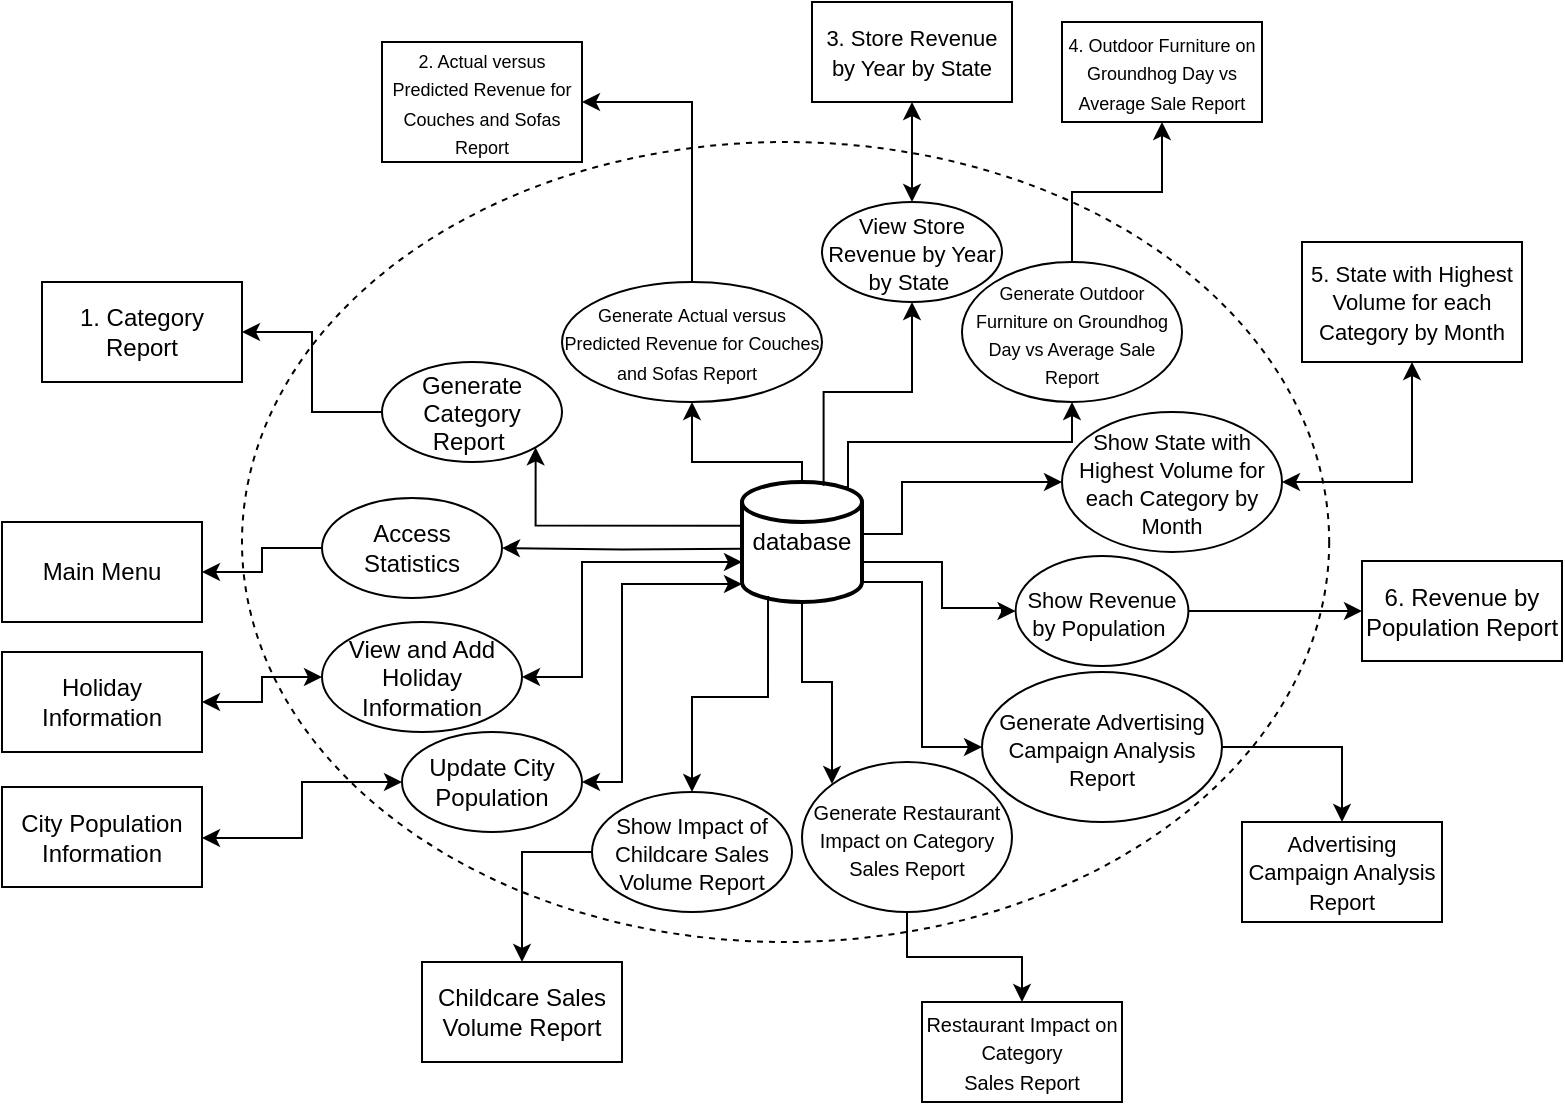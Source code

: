 <mxfile version="14.1.8" type="device"><diagram id="VPliMdNTswfi9I6Zh_3-" name="Page-1"><mxGraphModel dx="981" dy="588" grid="1" gridSize="10" guides="1" tooltips="1" connect="1" arrows="1" fold="1" page="1" pageScale="1" pageWidth="850" pageHeight="1100" math="0" shadow="0"><root><mxCell id="0"/><mxCell id="1" value="Background" style="" parent="0"/><mxCell id="t7FmwI3niDWC-A4EkWdk-2" value="z" style="ellipse;whiteSpace=wrap;html=1;fillColor=none;dashed=1;" vertex="1" parent="1"><mxGeometry x="140" y="270" width="543.59" height="400" as="geometry"/></mxCell><mxCell id="t7FmwI3niDWC-A4EkWdk-1" value="database" style="strokeWidth=2;html=1;shape=mxgraph.flowchart.database;whiteSpace=wrap;" vertex="1" parent="1"><mxGeometry x="390" y="440" width="60" height="60" as="geometry"/></mxCell><mxCell id="t7FmwI3niDWC-A4EkWdk-3" value="DB" parent="0"/><mxCell id="t7FmwI3niDWC-A4EkWdk-26" style="edgeStyle=orthogonalEdgeStyle;rounded=0;orthogonalLoop=1;jettySize=auto;html=1;entryX=1;entryY=0.5;entryDx=0;entryDy=0;startArrow=none;startFill=0;" edge="1" parent="t7FmwI3niDWC-A4EkWdk-3" source="t7FmwI3niDWC-A4EkWdk-13" target="t7FmwI3niDWC-A4EkWdk-25"><mxGeometry relative="1" as="geometry"/></mxCell><mxCell id="t7FmwI3niDWC-A4EkWdk-13" value="&lt;p class=&quot;p1&quot; style=&quot;margin: 0px ; font-stretch: normal ; line-height: normal&quot;&gt;Generate Category Report&lt;span class=&quot;Apple-converted-space&quot;&gt;&amp;nbsp;&lt;/span&gt;&lt;/p&gt;" style="ellipse;whiteSpace=wrap;html=1;fillColor=#ffffff;" vertex="1" parent="t7FmwI3niDWC-A4EkWdk-3"><mxGeometry x="210" y="380" width="90" height="50" as="geometry"/></mxCell><mxCell id="t7FmwI3niDWC-A4EkWdk-19" style="edgeStyle=orthogonalEdgeStyle;rounded=0;orthogonalLoop=1;jettySize=auto;html=1;entryX=1;entryY=0.5;entryDx=0;entryDy=0;" edge="1" parent="t7FmwI3niDWC-A4EkWdk-3" source="t7FmwI3niDWC-A4EkWdk-14" target="t7FmwI3niDWC-A4EkWdk-66"><mxGeometry relative="1" as="geometry"><mxPoint x="150" y="475" as="targetPoint"/></mxGeometry></mxCell><mxCell id="t7FmwI3niDWC-A4EkWdk-14" value="Access Statistics" style="ellipse;whiteSpace=wrap;html=1;fillColor=#ffffff;" vertex="1" parent="t7FmwI3niDWC-A4EkWdk-3"><mxGeometry x="180" y="448" width="90" height="50" as="geometry"/></mxCell><mxCell id="t7FmwI3niDWC-A4EkWdk-35" style="edgeStyle=orthogonalEdgeStyle;rounded=0;orthogonalLoop=1;jettySize=auto;html=1;entryX=1;entryY=0.5;entryDx=0;entryDy=0;startArrow=classic;startFill=1;" edge="1" parent="t7FmwI3niDWC-A4EkWdk-3" source="t7FmwI3niDWC-A4EkWdk-15" target="t7FmwI3niDWC-A4EkWdk-67"><mxGeometry relative="1" as="geometry"/></mxCell><mxCell id="t7FmwI3niDWC-A4EkWdk-51" style="edgeStyle=orthogonalEdgeStyle;rounded=0;orthogonalLoop=1;jettySize=auto;html=1;startArrow=classic;startFill=1;endArrow=classic;endFill=1;" edge="1" parent="t7FmwI3niDWC-A4EkWdk-3" source="t7FmwI3niDWC-A4EkWdk-15"><mxGeometry relative="1" as="geometry"><mxPoint x="390" y="480" as="targetPoint"/><Array as="points"><mxPoint x="310" y="538"/><mxPoint x="310" y="480"/></Array></mxGeometry></mxCell><mxCell id="t7FmwI3niDWC-A4EkWdk-15" value="View and Add Holiday Information" style="ellipse;whiteSpace=wrap;html=1;fillColor=#ffffff;" vertex="1" parent="t7FmwI3niDWC-A4EkWdk-3"><mxGeometry x="180" y="510" width="100" height="55" as="geometry"/></mxCell><mxCell id="t7FmwI3niDWC-A4EkWdk-24" style="edgeStyle=orthogonalEdgeStyle;rounded=0;orthogonalLoop=1;jettySize=auto;html=1;startArrow=classic;startFill=1;entryX=0;entryY=0.85;entryDx=0;entryDy=0;entryPerimeter=0;" edge="1" parent="t7FmwI3niDWC-A4EkWdk-3" source="t7FmwI3niDWC-A4EkWdk-16" target="t7FmwI3niDWC-A4EkWdk-1"><mxGeometry relative="1" as="geometry"><Array as="points"><mxPoint x="330" y="590"/><mxPoint x="330" y="491"/></Array></mxGeometry></mxCell><mxCell id="t7FmwI3niDWC-A4EkWdk-36" style="edgeStyle=orthogonalEdgeStyle;rounded=0;orthogonalLoop=1;jettySize=auto;html=1;startArrow=classic;startFill=1;entryX=1;entryY=0.5;entryDx=0;entryDy=0;" edge="1" parent="t7FmwI3niDWC-A4EkWdk-3" source="t7FmwI3niDWC-A4EkWdk-16" target="t7FmwI3niDWC-A4EkWdk-20"><mxGeometry relative="1" as="geometry"><mxPoint x="170" y="620" as="targetPoint"/><Array as="points"><mxPoint x="170" y="590"/><mxPoint x="170" y="618"/><mxPoint x="120" y="618"/></Array></mxGeometry></mxCell><mxCell id="t7FmwI3niDWC-A4EkWdk-16" value="Update City Population" style="ellipse;whiteSpace=wrap;html=1;fillColor=#ffffff;" vertex="1" parent="t7FmwI3niDWC-A4EkWdk-3"><mxGeometry x="220" y="565" width="90" height="50" as="geometry"/></mxCell><mxCell id="t7FmwI3niDWC-A4EkWdk-32" style="edgeStyle=orthogonalEdgeStyle;rounded=0;orthogonalLoop=1;jettySize=auto;html=1;entryX=0.68;entryY=0.031;entryDx=0;entryDy=0;entryPerimeter=0;startArrow=classic;startFill=1;endArrow=none;endFill=0;" edge="1" parent="t7FmwI3niDWC-A4EkWdk-3" source="t7FmwI3niDWC-A4EkWdk-17" target="t7FmwI3niDWC-A4EkWdk-1"><mxGeometry relative="1" as="geometry"/></mxCell><mxCell id="t7FmwI3niDWC-A4EkWdk-34" style="edgeStyle=orthogonalEdgeStyle;rounded=0;orthogonalLoop=1;jettySize=auto;html=1;entryX=0.5;entryY=1;entryDx=0;entryDy=0;startArrow=classic;startFill=1;" edge="1" parent="t7FmwI3niDWC-A4EkWdk-3" source="t7FmwI3niDWC-A4EkWdk-17" target="t7FmwI3niDWC-A4EkWdk-33"><mxGeometry relative="1" as="geometry"/></mxCell><mxCell id="t7FmwI3niDWC-A4EkWdk-17" value="&lt;p class=&quot;p1&quot; style=&quot;margin: 0px ; font-stretch: normal ; line-height: normal&quot;&gt;&lt;font style=&quot;font-size: 11px&quot;&gt;View Store Revenue by Year by State&lt;span class=&quot;Apple-converted-space&quot;&gt;&amp;nbsp;&lt;/span&gt;&lt;/font&gt;&lt;/p&gt;" style="ellipse;whiteSpace=wrap;html=1;fillColor=#ffffff;" vertex="1" parent="t7FmwI3niDWC-A4EkWdk-3"><mxGeometry x="430" y="300" width="90" height="50" as="geometry"/></mxCell><mxCell id="t7FmwI3niDWC-A4EkWdk-30" style="edgeStyle=orthogonalEdgeStyle;rounded=0;orthogonalLoop=1;jettySize=auto;html=1;entryX=1;entryY=0.5;entryDx=0;entryDy=0;startArrow=none;startFill=0;" edge="1" parent="t7FmwI3niDWC-A4EkWdk-3" source="t7FmwI3niDWC-A4EkWdk-18" target="t7FmwI3niDWC-A4EkWdk-27"><mxGeometry relative="1" as="geometry"/></mxCell><mxCell id="t7FmwI3niDWC-A4EkWdk-18" value="&lt;font style=&quot;font-size: 9px&quot;&gt;Generate&amp;nbsp;Actual versus Predicted Revenue for Couches and Sofas Report&lt;span class=&quot;Apple-converted-space&quot;&gt;&amp;nbsp;&lt;/span&gt;&amp;nbsp;&lt;/font&gt;" style="ellipse;whiteSpace=wrap;html=1;fillColor=#ffffff;" vertex="1" parent="t7FmwI3niDWC-A4EkWdk-3"><mxGeometry x="300" y="340" width="130" height="60" as="geometry"/></mxCell><mxCell id="t7FmwI3niDWC-A4EkWdk-20" value="City Population Information" style="rounded=0;whiteSpace=wrap;html=1;fillColor=#ffffff;" vertex="1" parent="t7FmwI3niDWC-A4EkWdk-3"><mxGeometry x="20" y="592.5" width="100" height="50" as="geometry"/></mxCell><mxCell id="t7FmwI3niDWC-A4EkWdk-21" style="edgeStyle=orthogonalEdgeStyle;rounded=0;orthogonalLoop=1;jettySize=auto;html=1;entryX=1;entryY=0.5;entryDx=0;entryDy=0;exitX=0.005;exitY=0.589;exitDx=0;exitDy=0;exitPerimeter=0;" edge="1" parent="t7FmwI3niDWC-A4EkWdk-3" target="t7FmwI3niDWC-A4EkWdk-14"><mxGeometry relative="1" as="geometry"><mxPoint x="390.3" y="473.34" as="sourcePoint"/></mxGeometry></mxCell><mxCell id="t7FmwI3niDWC-A4EkWdk-25" value="1. Category Report" style="rounded=0;whiteSpace=wrap;html=1;fillColor=#ffffff;" vertex="1" parent="t7FmwI3niDWC-A4EkWdk-3"><mxGeometry x="40" y="340" width="100" height="50" as="geometry"/></mxCell><mxCell id="t7FmwI3niDWC-A4EkWdk-27" value="&lt;span style=&quot;font-size: 9px&quot;&gt;2. Actual versus Predicted Revenue for Couches and Sofas Report&lt;/span&gt;" style="rounded=0;whiteSpace=wrap;html=1;fillColor=#ffffff;" vertex="1" parent="t7FmwI3niDWC-A4EkWdk-3"><mxGeometry x="210" y="220" width="100" height="60" as="geometry"/></mxCell><mxCell id="t7FmwI3niDWC-A4EkWdk-29" style="edgeStyle=orthogonalEdgeStyle;rounded=0;orthogonalLoop=1;jettySize=auto;html=1;startArrow=none;startFill=0;" edge="1" parent="t7FmwI3niDWC-A4EkWdk-3" source="t7FmwI3niDWC-A4EkWdk-1" target="t7FmwI3niDWC-A4EkWdk-18"><mxGeometry relative="1" as="geometry"><Array as="points"><mxPoint x="420" y="430"/><mxPoint x="365" y="430"/></Array></mxGeometry></mxCell><mxCell id="t7FmwI3niDWC-A4EkWdk-31" style="edgeStyle=orthogonalEdgeStyle;rounded=0;orthogonalLoop=1;jettySize=auto;html=1;entryX=1;entryY=1;entryDx=0;entryDy=0;startArrow=none;startFill=0;exitX=0.001;exitY=0.364;exitDx=0;exitDy=0;exitPerimeter=0;" edge="1" parent="t7FmwI3niDWC-A4EkWdk-3" source="t7FmwI3niDWC-A4EkWdk-1" target="t7FmwI3niDWC-A4EkWdk-13"><mxGeometry relative="1" as="geometry"/></mxCell><mxCell id="t7FmwI3niDWC-A4EkWdk-33" value="&lt;span style=&quot;font-size: 11px&quot;&gt;3. Store Revenue by Year by State&lt;/span&gt;" style="rounded=0;whiteSpace=wrap;html=1;fillColor=#ffffff;" vertex="1" parent="t7FmwI3niDWC-A4EkWdk-3"><mxGeometry x="425" y="200" width="100" height="50" as="geometry"/></mxCell><mxCell id="t7FmwI3niDWC-A4EkWdk-37" value="&lt;p class=&quot;p1&quot; style=&quot;margin: 0px ; font-stretch: normal ; line-height: normal&quot;&gt;&lt;font style=&quot;font-size: 9px&quot;&gt;Generate Outdoor Furniture on Groundhog Day vs Average Sale Report&lt;/font&gt;&lt;/p&gt;" style="ellipse;whiteSpace=wrap;html=1;fillColor=#ffffff;" vertex="1" parent="t7FmwI3niDWC-A4EkWdk-3"><mxGeometry x="500" y="330" width="110" height="70" as="geometry"/></mxCell><mxCell id="t7FmwI3niDWC-A4EkWdk-38" style="edgeStyle=orthogonalEdgeStyle;rounded=0;orthogonalLoop=1;jettySize=auto;html=1;entryX=0.5;entryY=1;entryDx=0;entryDy=0;startArrow=none;startFill=0;exitX=0.829;exitY=0.041;exitDx=0;exitDy=0;exitPerimeter=0;" edge="1" parent="t7FmwI3niDWC-A4EkWdk-3" source="t7FmwI3niDWC-A4EkWdk-1" target="t7FmwI3niDWC-A4EkWdk-37"><mxGeometry relative="1" as="geometry"><Array as="points"><mxPoint x="443" y="443"/><mxPoint x="443" y="420"/><mxPoint x="555" y="420"/></Array></mxGeometry></mxCell><mxCell id="t7FmwI3niDWC-A4EkWdk-41" style="edgeStyle=orthogonalEdgeStyle;rounded=0;orthogonalLoop=1;jettySize=auto;html=1;entryX=0.5;entryY=0;entryDx=0;entryDy=0;startArrow=classic;startFill=1;endArrow=none;endFill=0;" edge="1" parent="t7FmwI3niDWC-A4EkWdk-3" source="t7FmwI3niDWC-A4EkWdk-40" target="t7FmwI3niDWC-A4EkWdk-37"><mxGeometry relative="1" as="geometry"/></mxCell><mxCell id="t7FmwI3niDWC-A4EkWdk-40" value="&lt;span style=&quot;font-size: 9px&quot;&gt;4. Outdoor Furniture on Groundhog Day vs Average Sale Report&lt;/span&gt;" style="rounded=0;whiteSpace=wrap;html=1;fillColor=#ffffff;" vertex="1" parent="t7FmwI3niDWC-A4EkWdk-3"><mxGeometry x="550" y="210" width="100" height="50" as="geometry"/></mxCell><mxCell id="t7FmwI3niDWC-A4EkWdk-43" style="edgeStyle=orthogonalEdgeStyle;rounded=0;orthogonalLoop=1;jettySize=auto;html=1;startArrow=classic;startFill=1;endArrow=none;endFill=0;exitX=0;exitY=0.5;exitDx=0;exitDy=0;" edge="1" parent="t7FmwI3niDWC-A4EkWdk-3" source="t7FmwI3niDWC-A4EkWdk-42"><mxGeometry relative="1" as="geometry"><mxPoint x="449" y="466" as="targetPoint"/><Array as="points"><mxPoint x="470" y="440"/><mxPoint x="470" y="466"/></Array></mxGeometry></mxCell><mxCell id="t7FmwI3niDWC-A4EkWdk-45" style="edgeStyle=orthogonalEdgeStyle;rounded=0;orthogonalLoop=1;jettySize=auto;html=1;startArrow=classic;startFill=1;endArrow=classic;endFill=1;" edge="1" parent="t7FmwI3niDWC-A4EkWdk-3" source="t7FmwI3niDWC-A4EkWdk-42" target="t7FmwI3niDWC-A4EkWdk-44"><mxGeometry relative="1" as="geometry"/></mxCell><mxCell id="t7FmwI3niDWC-A4EkWdk-42" value="&lt;p class=&quot;p1&quot; style=&quot;margin: 0px ; font-stretch: normal ; line-height: normal&quot;&gt;&lt;font style=&quot;font-size: 11px&quot;&gt;Show State with Highest Volume for each Category by Month&lt;/font&gt;&lt;/p&gt;" style="ellipse;whiteSpace=wrap;html=1;fillColor=#ffffff;" vertex="1" parent="t7FmwI3niDWC-A4EkWdk-3"><mxGeometry x="550" y="405" width="110" height="70" as="geometry"/></mxCell><mxCell id="t7FmwI3niDWC-A4EkWdk-44" value="&lt;span style=&quot;font-size: 11px&quot;&gt;5. State with Highest Volume for each Category&lt;/span&gt;&lt;span style=&quot;font-size: 11px&quot;&gt;&amp;nbsp;by Month&lt;/span&gt;" style="rounded=0;whiteSpace=wrap;html=1;fillColor=#ffffff;" vertex="1" parent="t7FmwI3niDWC-A4EkWdk-3"><mxGeometry x="670" y="320" width="110" height="60" as="geometry"/></mxCell><mxCell id="t7FmwI3niDWC-A4EkWdk-50" style="edgeStyle=orthogonalEdgeStyle;rounded=0;orthogonalLoop=1;jettySize=auto;html=1;entryX=0;entryY=0.5;entryDx=0;entryDy=0;startArrow=none;startFill=0;endArrow=classic;endFill=1;" edge="1" parent="t7FmwI3niDWC-A4EkWdk-3" source="t7FmwI3niDWC-A4EkWdk-46" target="t7FmwI3niDWC-A4EkWdk-48"><mxGeometry relative="1" as="geometry"/></mxCell><mxCell id="t7FmwI3niDWC-A4EkWdk-46" value="&lt;p class=&quot;p1&quot; style=&quot;margin: 0px ; font-stretch: normal ; line-height: normal&quot;&gt;&lt;font style=&quot;font-size: 11px&quot;&gt;&lt;span&gt;Show Revenue by Population&lt;/span&gt;&lt;span class=&quot;Apple-converted-space&quot;&gt;&amp;nbsp;&lt;/span&gt;&lt;/font&gt;&lt;/p&gt;" style="ellipse;whiteSpace=wrap;html=1;fillColor=#ffffff;" vertex="1" parent="t7FmwI3niDWC-A4EkWdk-3"><mxGeometry x="526.78" y="477" width="86.43" height="55" as="geometry"/></mxCell><mxCell id="t7FmwI3niDWC-A4EkWdk-48" value="6. Revenue by Population&lt;span class=&quot;Apple-converted-space&quot;&gt;&amp;nbsp;Report&lt;/span&gt;" style="rounded=0;whiteSpace=wrap;html=1;fillColor=#ffffff;" vertex="1" parent="t7FmwI3niDWC-A4EkWdk-3"><mxGeometry x="700" y="479.5" width="100" height="50" as="geometry"/></mxCell><mxCell id="t7FmwI3niDWC-A4EkWdk-49" style="edgeStyle=orthogonalEdgeStyle;rounded=0;orthogonalLoop=1;jettySize=auto;html=1;entryX=0;entryY=0.5;entryDx=0;entryDy=0;startArrow=none;startFill=0;endArrow=classic;endFill=1;" edge="1" parent="t7FmwI3niDWC-A4EkWdk-3" source="t7FmwI3niDWC-A4EkWdk-1" target="t7FmwI3niDWC-A4EkWdk-46"><mxGeometry relative="1" as="geometry"><Array as="points"><mxPoint x="490" y="480"/><mxPoint x="490" y="503"/><mxPoint x="520" y="503"/><mxPoint x="520" y="504"/></Array></mxGeometry></mxCell><mxCell id="t7FmwI3niDWC-A4EkWdk-52" value="&lt;p class=&quot;p1&quot; style=&quot;margin: 0px ; font-stretch: normal ; line-height: normal&quot;&gt;&lt;span&gt;&lt;font style=&quot;font-size: 11px&quot;&gt;Show Impact of Childcare Sales Volume Report&lt;/font&gt;&lt;/span&gt;&lt;/p&gt;" style="ellipse;whiteSpace=wrap;html=1;fillColor=#ffffff;" vertex="1" parent="t7FmwI3niDWC-A4EkWdk-3"><mxGeometry x="315" y="595" width="100" height="60" as="geometry"/></mxCell><mxCell id="t7FmwI3niDWC-A4EkWdk-64" style="edgeStyle=orthogonalEdgeStyle;rounded=0;orthogonalLoop=1;jettySize=auto;html=1;entryX=0.5;entryY=0;entryDx=0;entryDy=0;startArrow=none;startFill=0;endArrow=classic;endFill=1;" edge="1" parent="t7FmwI3niDWC-A4EkWdk-3" source="t7FmwI3niDWC-A4EkWdk-53" target="t7FmwI3niDWC-A4EkWdk-61"><mxGeometry relative="1" as="geometry"/></mxCell><mxCell id="t7FmwI3niDWC-A4EkWdk-53" value="&lt;p class=&quot;p1&quot; style=&quot;margin: 0px ; font-stretch: normal ; line-height: normal&quot;&gt;&lt;font style=&quot;font-size: 11px&quot;&gt;Generate Advertising Campaign Analysis Report&lt;/font&gt;&lt;/p&gt;" style="ellipse;whiteSpace=wrap;html=1;fillColor=#ffffff;" vertex="1" parent="t7FmwI3niDWC-A4EkWdk-3"><mxGeometry x="510" y="535" width="120" height="75" as="geometry"/></mxCell><mxCell id="t7FmwI3niDWC-A4EkWdk-63" style="edgeStyle=orthogonalEdgeStyle;rounded=0;orthogonalLoop=1;jettySize=auto;html=1;entryX=0.5;entryY=0;entryDx=0;entryDy=0;startArrow=none;startFill=0;endArrow=classic;endFill=1;" edge="1" parent="t7FmwI3niDWC-A4EkWdk-3" source="t7FmwI3niDWC-A4EkWdk-55" target="t7FmwI3niDWC-A4EkWdk-62"><mxGeometry relative="1" as="geometry"/></mxCell><mxCell id="t7FmwI3niDWC-A4EkWdk-55" value="&lt;p class=&quot;p1&quot; style=&quot;margin: 0px ; font-stretch: normal ; line-height: normal&quot;&gt;&lt;font style=&quot;font-size: 10px&quot;&gt;Generate Restaurant Impact on Category Sales&lt;span class=&quot;Apple-converted-space&quot;&gt;&amp;nbsp;Report&lt;/span&gt;&lt;/font&gt;&lt;/p&gt;" style="ellipse;whiteSpace=wrap;html=1;fillColor=#ffffff;" vertex="1" parent="t7FmwI3niDWC-A4EkWdk-3"><mxGeometry x="420" y="580" width="105" height="75" as="geometry"/></mxCell><mxCell id="t7FmwI3niDWC-A4EkWdk-56" style="edgeStyle=orthogonalEdgeStyle;rounded=0;orthogonalLoop=1;jettySize=auto;html=1;entryX=0.5;entryY=0;entryDx=0;entryDy=0;startArrow=none;startFill=0;endArrow=classic;endFill=1;exitX=0.217;exitY=0.95;exitDx=0;exitDy=0;exitPerimeter=0;" edge="1" parent="t7FmwI3niDWC-A4EkWdk-3" source="t7FmwI3niDWC-A4EkWdk-1" target="t7FmwI3niDWC-A4EkWdk-52"><mxGeometry relative="1" as="geometry"/></mxCell><mxCell id="t7FmwI3niDWC-A4EkWdk-58" style="edgeStyle=orthogonalEdgeStyle;rounded=0;orthogonalLoop=1;jettySize=auto;html=1;entryX=0;entryY=0.5;entryDx=0;entryDy=0;startArrow=classic;startFill=1;endArrow=none;endFill=0;" edge="1" parent="t7FmwI3niDWC-A4EkWdk-3" source="t7FmwI3niDWC-A4EkWdk-57" target="t7FmwI3niDWC-A4EkWdk-52"><mxGeometry relative="1" as="geometry"/></mxCell><mxCell id="t7FmwI3niDWC-A4EkWdk-57" value="Childcare Sales Volume Report" style="rounded=0;whiteSpace=wrap;html=1;fillColor=#ffffff;" vertex="1" parent="t7FmwI3niDWC-A4EkWdk-3"><mxGeometry x="230" y="680" width="100" height="50" as="geometry"/></mxCell><mxCell id="t7FmwI3niDWC-A4EkWdk-59" style="edgeStyle=orthogonalEdgeStyle;rounded=0;orthogonalLoop=1;jettySize=auto;html=1;entryX=0;entryY=0;entryDx=0;entryDy=0;startArrow=none;startFill=0;endArrow=classic;endFill=1;" edge="1" parent="t7FmwI3niDWC-A4EkWdk-3" source="t7FmwI3niDWC-A4EkWdk-1" target="t7FmwI3niDWC-A4EkWdk-55"><mxGeometry relative="1" as="geometry"><Array as="points"><mxPoint x="420" y="540"/><mxPoint x="435" y="540"/><mxPoint x="435" y="591"/></Array></mxGeometry></mxCell><mxCell id="t7FmwI3niDWC-A4EkWdk-60" style="edgeStyle=orthogonalEdgeStyle;rounded=0;orthogonalLoop=1;jettySize=auto;html=1;entryX=0;entryY=0.5;entryDx=0;entryDy=0;startArrow=none;startFill=0;endArrow=classic;endFill=1;" edge="1" parent="t7FmwI3niDWC-A4EkWdk-3" source="t7FmwI3niDWC-A4EkWdk-1" target="t7FmwI3niDWC-A4EkWdk-53"><mxGeometry relative="1" as="geometry"><Array as="points"><mxPoint x="480" y="490"/><mxPoint x="480" y="573"/></Array></mxGeometry></mxCell><mxCell id="t7FmwI3niDWC-A4EkWdk-61" value="&lt;span style=&quot;font-size: 11px&quot;&gt;Advertising Campaign Analysis Report&lt;/span&gt;" style="rounded=0;whiteSpace=wrap;html=1;fillColor=#ffffff;" vertex="1" parent="t7FmwI3niDWC-A4EkWdk-3"><mxGeometry x="640" y="610" width="100" height="50" as="geometry"/></mxCell><mxCell id="t7FmwI3niDWC-A4EkWdk-62" value="&lt;span style=&quot;font-size: 10px&quot;&gt;Restaurant Impact on Category Sales&lt;/span&gt;&lt;span class=&quot;Apple-converted-space&quot; style=&quot;font-size: 10px&quot;&gt;&amp;nbsp;Report&lt;/span&gt;" style="rounded=0;whiteSpace=wrap;html=1;fillColor=#ffffff;" vertex="1" parent="t7FmwI3niDWC-A4EkWdk-3"><mxGeometry x="480" y="700" width="100" height="50" as="geometry"/></mxCell><mxCell id="t7FmwI3niDWC-A4EkWdk-66" value="Main Menu" style="rounded=0;whiteSpace=wrap;html=1;fillColor=#ffffff;" vertex="1" parent="t7FmwI3niDWC-A4EkWdk-3"><mxGeometry x="20" y="460" width="100" height="50" as="geometry"/></mxCell><mxCell id="t7FmwI3niDWC-A4EkWdk-67" value="Holiday Information" style="rounded=0;whiteSpace=wrap;html=1;fillColor=#ffffff;" vertex="1" parent="t7FmwI3niDWC-A4EkWdk-3"><mxGeometry x="20" y="525" width="100" height="50" as="geometry"/></mxCell></root></mxGraphModel></diagram></mxfile>